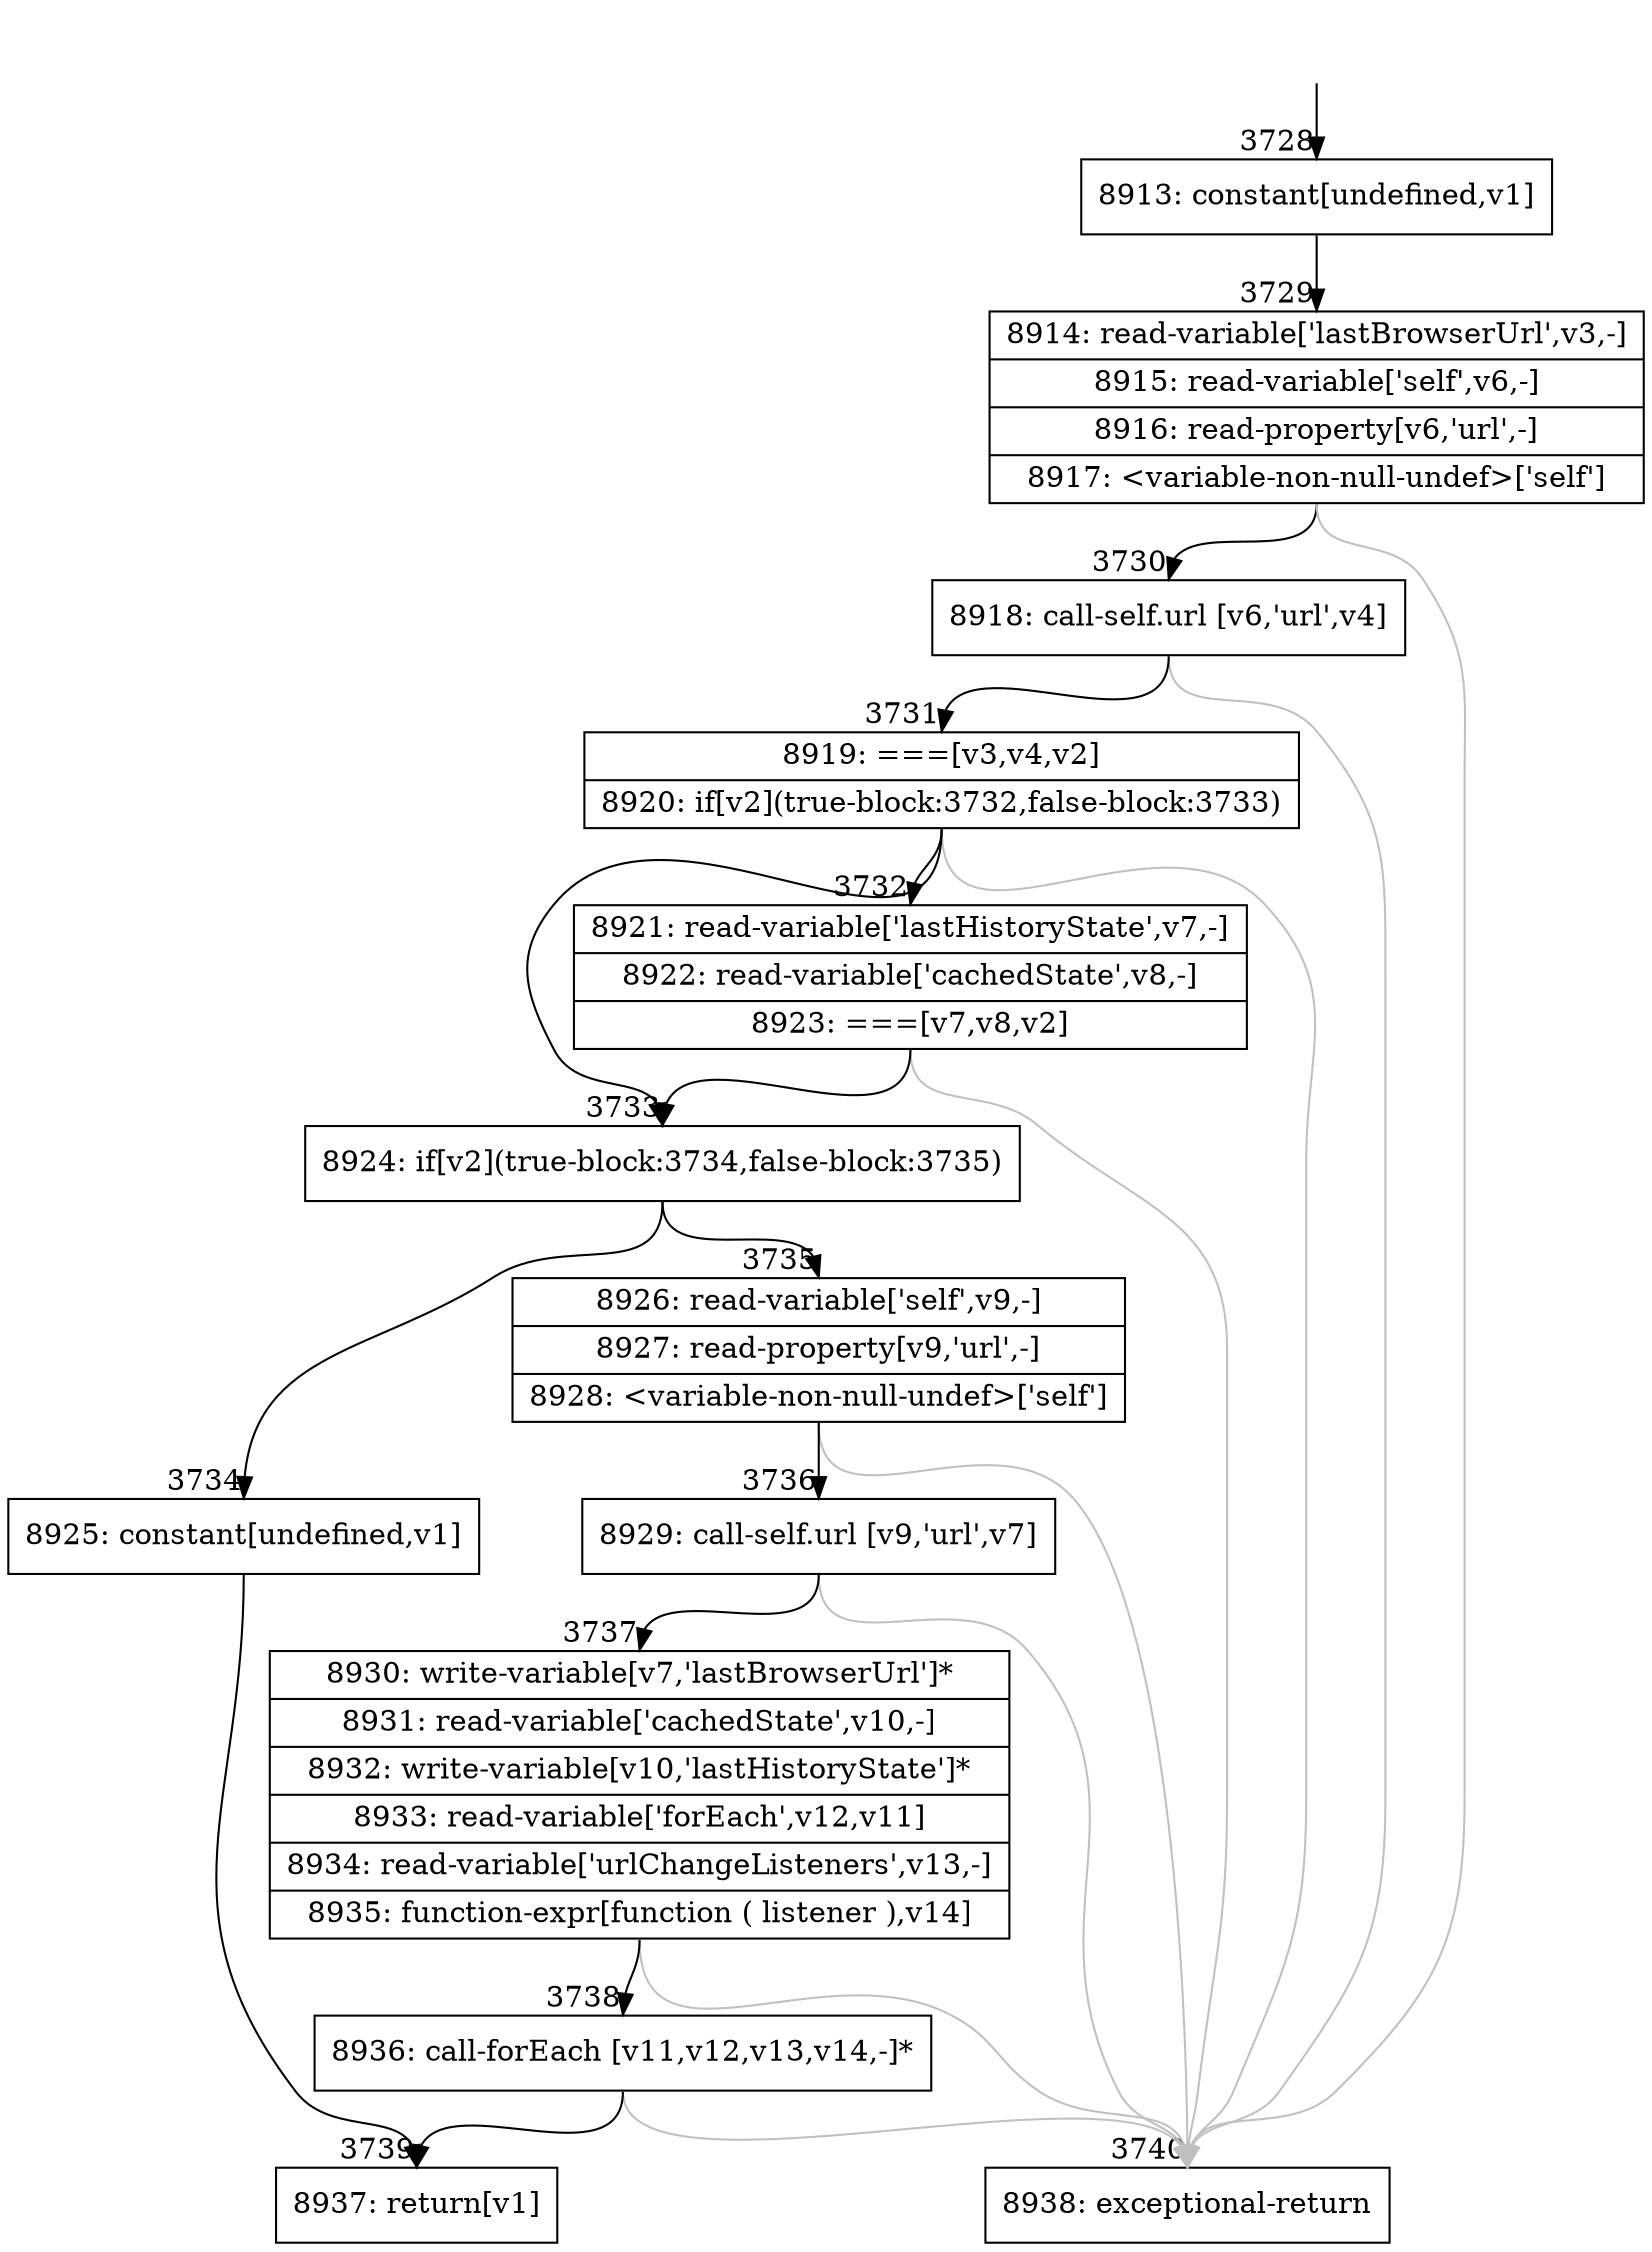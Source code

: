 digraph {
rankdir="TD"
BB_entry308[shape=none,label=""];
BB_entry308 -> BB3728 [tailport=s, headport=n, headlabel="    3728"]
BB3728 [shape=record label="{8913: constant[undefined,v1]}" ] 
BB3728 -> BB3729 [tailport=s, headport=n, headlabel="      3729"]
BB3729 [shape=record label="{8914: read-variable['lastBrowserUrl',v3,-]|8915: read-variable['self',v6,-]|8916: read-property[v6,'url',-]|8917: \<variable-non-null-undef\>['self']}" ] 
BB3729 -> BB3730 [tailport=s, headport=n, headlabel="      3730"]
BB3729 -> BB3740 [tailport=s, headport=n, color=gray, headlabel="      3740"]
BB3730 [shape=record label="{8918: call-self.url [v6,'url',v4]}" ] 
BB3730 -> BB3731 [tailport=s, headport=n, headlabel="      3731"]
BB3730 -> BB3740 [tailport=s, headport=n, color=gray]
BB3731 [shape=record label="{8919: ===[v3,v4,v2]|8920: if[v2](true-block:3732,false-block:3733)}" ] 
BB3731 -> BB3733 [tailport=s, headport=n, headlabel="      3733"]
BB3731 -> BB3732 [tailport=s, headport=n, headlabel="      3732"]
BB3731 -> BB3740 [tailport=s, headport=n, color=gray]
BB3732 [shape=record label="{8921: read-variable['lastHistoryState',v7,-]|8922: read-variable['cachedState',v8,-]|8923: ===[v7,v8,v2]}" ] 
BB3732 -> BB3733 [tailport=s, headport=n]
BB3732 -> BB3740 [tailport=s, headport=n, color=gray]
BB3733 [shape=record label="{8924: if[v2](true-block:3734,false-block:3735)}" ] 
BB3733 -> BB3734 [tailport=s, headport=n, headlabel="      3734"]
BB3733 -> BB3735 [tailport=s, headport=n, headlabel="      3735"]
BB3734 [shape=record label="{8925: constant[undefined,v1]}" ] 
BB3734 -> BB3739 [tailport=s, headport=n, headlabel="      3739"]
BB3735 [shape=record label="{8926: read-variable['self',v9,-]|8927: read-property[v9,'url',-]|8928: \<variable-non-null-undef\>['self']}" ] 
BB3735 -> BB3736 [tailport=s, headport=n, headlabel="      3736"]
BB3735 -> BB3740 [tailport=s, headport=n, color=gray]
BB3736 [shape=record label="{8929: call-self.url [v9,'url',v7]}" ] 
BB3736 -> BB3737 [tailport=s, headport=n, headlabel="      3737"]
BB3736 -> BB3740 [tailport=s, headport=n, color=gray]
BB3737 [shape=record label="{8930: write-variable[v7,'lastBrowserUrl']*|8931: read-variable['cachedState',v10,-]|8932: write-variable[v10,'lastHistoryState']*|8933: read-variable['forEach',v12,v11]|8934: read-variable['urlChangeListeners',v13,-]|8935: function-expr[function ( listener ),v14]}" ] 
BB3737 -> BB3738 [tailport=s, headport=n, headlabel="      3738"]
BB3737 -> BB3740 [tailport=s, headport=n, color=gray]
BB3738 [shape=record label="{8936: call-forEach [v11,v12,v13,v14,-]*}" ] 
BB3738 -> BB3739 [tailport=s, headport=n]
BB3738 -> BB3740 [tailport=s, headport=n, color=gray]
BB3739 [shape=record label="{8937: return[v1]}" ] 
BB3740 [shape=record label="{8938: exceptional-return}" ] 
//#$~ 5570
}
